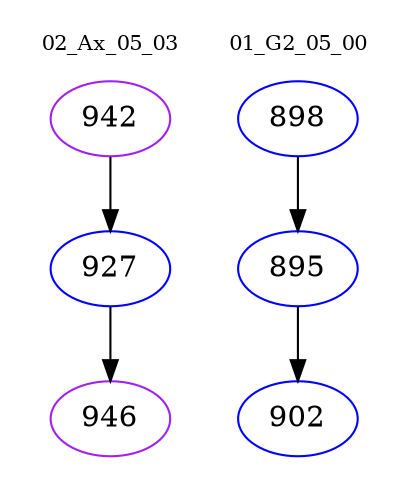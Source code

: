 digraph{
subgraph cluster_0 {
color = white
label = "02_Ax_05_03";
fontsize=10;
T0_942 [label="942", color="purple"]
T0_942 -> T0_927 [color="black"]
T0_927 [label="927", color="blue"]
T0_927 -> T0_946 [color="black"]
T0_946 [label="946", color="purple"]
}
subgraph cluster_1 {
color = white
label = "01_G2_05_00";
fontsize=10;
T1_898 [label="898", color="blue"]
T1_898 -> T1_895 [color="black"]
T1_895 [label="895", color="blue"]
T1_895 -> T1_902 [color="black"]
T1_902 [label="902", color="blue"]
}
}
